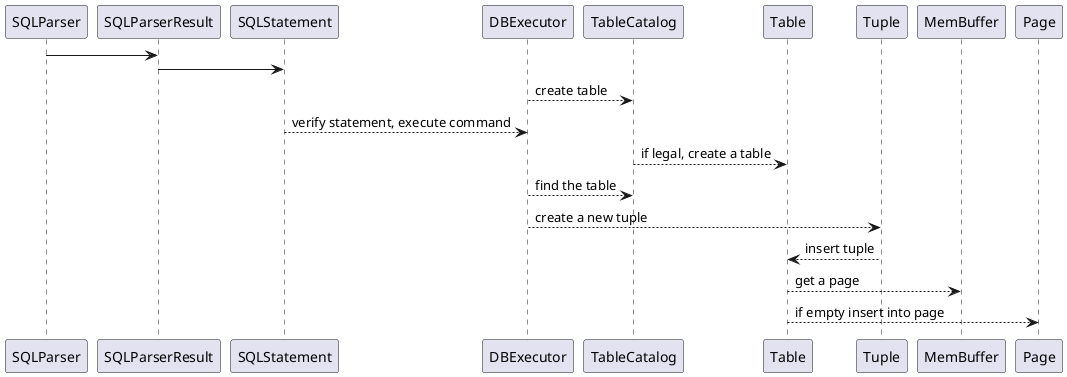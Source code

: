 @startuml
SQLParser->SQLParserResult
SQLParserResult->SQLStatement
DBExecutor-->TableCatalog: create table
SQLStatement-->DBExecutor: verify statement, execute command
TableCatalog-->Table: if legal, create a table
DBExecutor-->TableCatalog: find the table
DBExecutor-->Tuple: create a new tuple
Tuple-->Table: insert tuple
Table-->MemBuffer: get a page
Table-->Page: if empty insert into page
@enduml